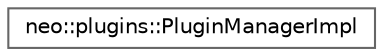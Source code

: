 digraph "Graphical Class Hierarchy"
{
 // LATEX_PDF_SIZE
  bgcolor="transparent";
  edge [fontname=Helvetica,fontsize=10,labelfontname=Helvetica,labelfontsize=10];
  node [fontname=Helvetica,fontsize=10,shape=box,height=0.2,width=0.4];
  rankdir="LR";
  Node0 [id="Node000000",label="neo::plugins::PluginManagerImpl",height=0.2,width=0.4,color="grey40", fillcolor="white", style="filled",URL="$classneo_1_1plugins_1_1_plugin_manager_impl.html",tooltip=" "];
}
